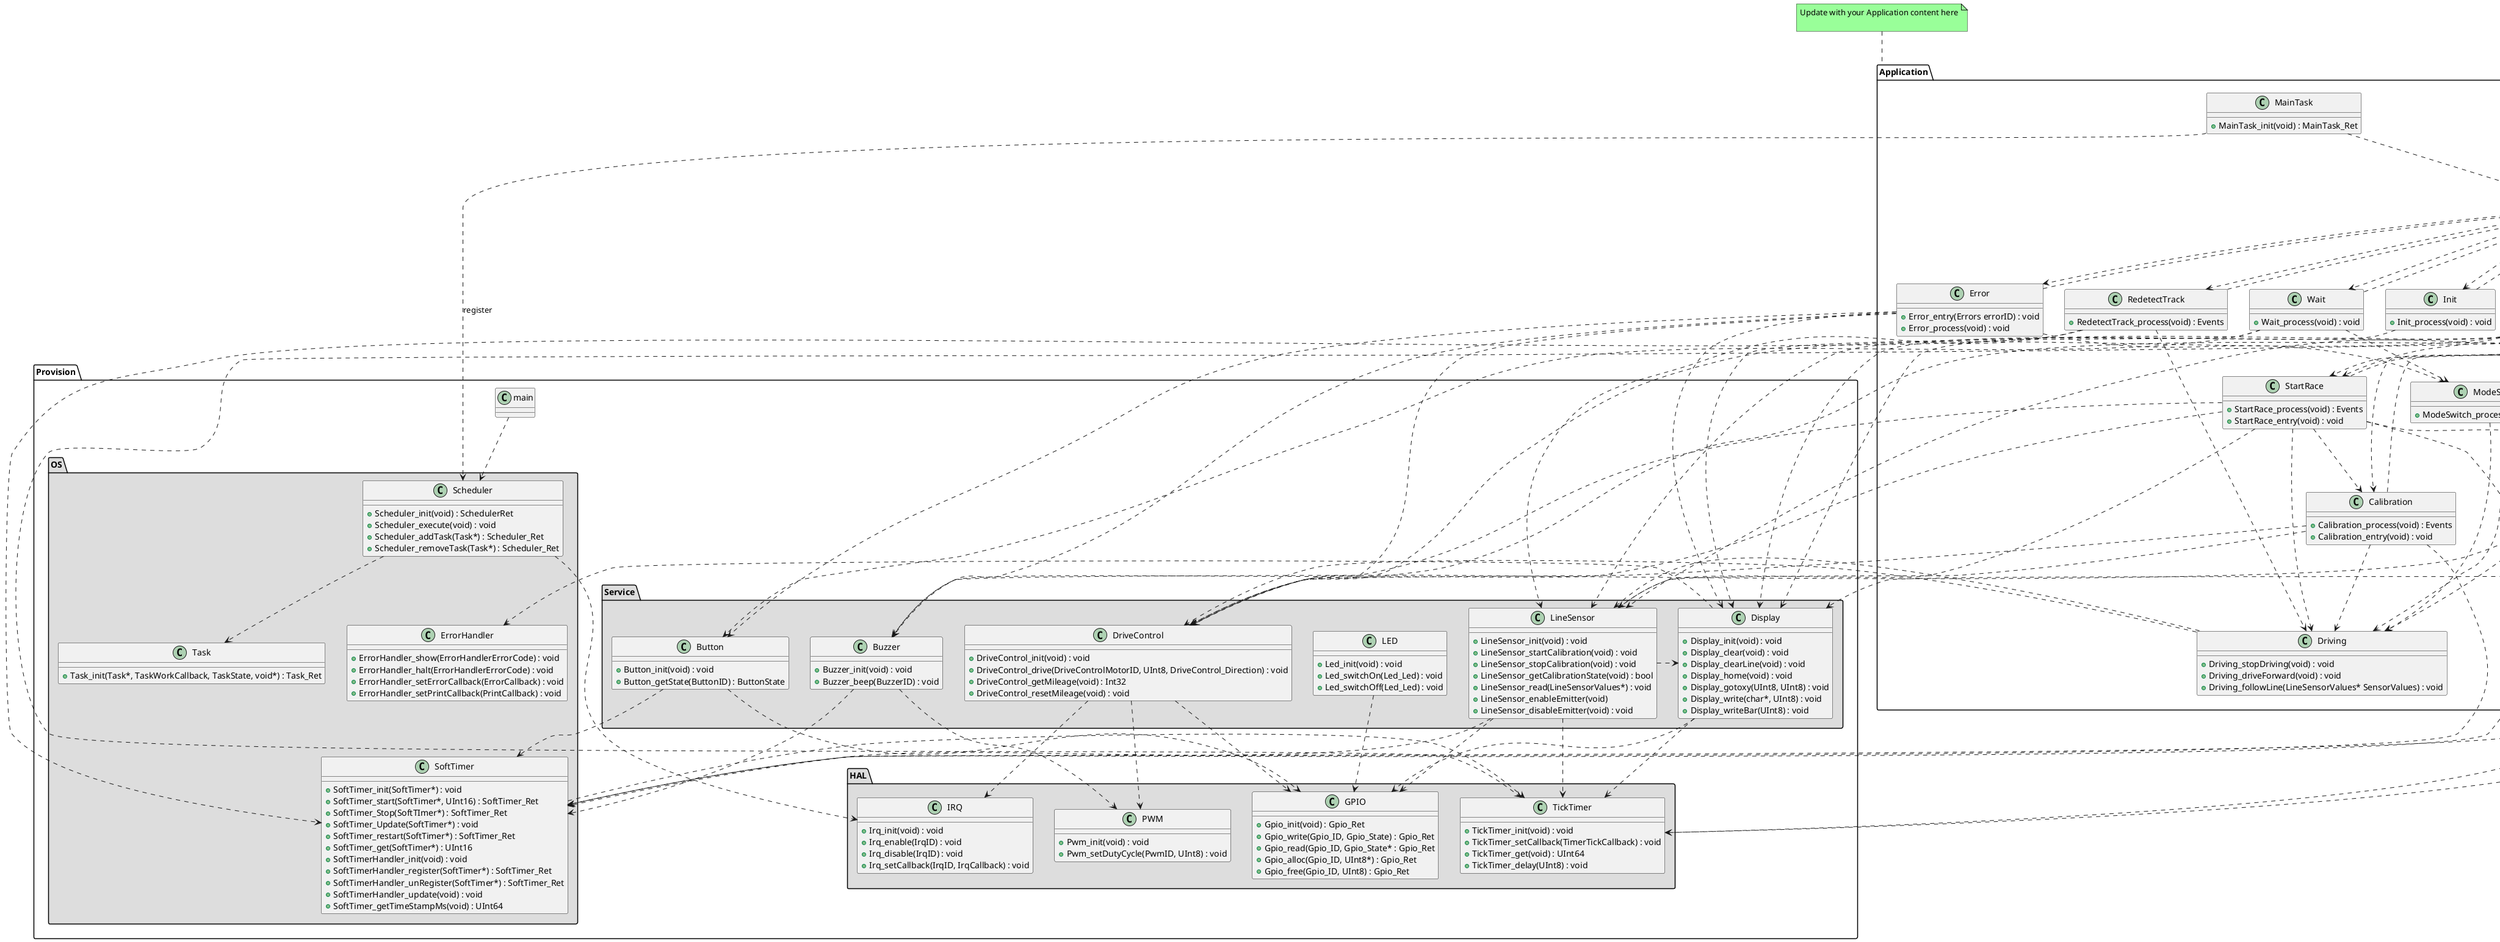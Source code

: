 @startuml class_diagram

package "Provision" {
package "OS" #DDDDDD {
    class Scheduler {
        + Scheduler_init(void) : SchedulerRet
        + Scheduler_execute(void) : void
        + Scheduler_addTask(Task*) : Scheduler_Ret
        + Scheduler_removeTask(Task*) : Scheduler_Ret
    }

    class Task {
        + Task_init(Task*, TaskWorkCallback, TaskState, void*) : Task_Ret
    }

    class SoftTimer{
        + SoftTimer_init(SoftTimer*) : void
        + SoftTimer_start(SoftTimer*, UInt16) : SoftTimer_Ret
        + SoftTimer_Stop(SoftTImer*) : SoftTimer_Ret
        + SoftTimer_Update(SoftTimer*) : void
        + SoftTimer_restart(SoftTimer*) : SoftTimer_Ret
        + SoftTimer_get(SoftTimer*) : UInt16
        + SoftTimerHandler_init(void) : void
        + SoftTimerHandler_register(SoftTimer*) : SoftTimer_Ret
        + SoftTimerHandler_unRegister(SoftTimer*) : SoftTimer_Ret
        + SoftTimerHandler_update(void) : void
        + SoftTimer_getTimeStampMs(void) : UInt64
    }

    class ErrorHandler {
        + ErrorHandler_show(ErrorHandlerErrorCode) : void
        + ErrorHandler_halt(ErrorHandlerErrorCode) : void
        + ErrorHandler_setErrorCallback(ErrorCallback) : void
        + ErrorHandler_setPrintCallback(PrintCallback) : void
    }


    Scheduler -[hidden]-> ErrorHandler
    ErrorHandler -[hidden]-> SoftTimer

}
package "Service" #DDDDDD {
    class Button {
        + Button_init(void) : void
        + Button_getState(ButtonID) : ButtonState
    }

    class Buzzer {
        + Buzzer_init(void) : void
        + Buzzer_beep(BuzzerID) : void
    }

    class Display {
        + Display_init(void) : void
        + Display_clear(void) : void
        + Display_clearLine(void) : void
        + Display_home(void) : void
        + Display_gotoxy(UInt8, UInt8) : void
        + Display_write(char*, UInt8) : void
        + Display_writeBar(UInt8) : void
    }

    class LED {
        + Led_init(void) : void
        + Led_switchOn(Led_Led) : void
        + Led_switchOff(Led_Led) : void
    }

    class DriveControl {
        + DriveControl_init(void) : void
        + DriveControl_drive(DriveControlMotorID, UInt8, DriveControl_Direction) : void
        + DriveControl_getMileage(void) : Int32
        + DriveControl_resetMileage(void) : void
    }

    class LineSensor {
        + LineSensor_init(void) : void
        + LineSensor_startCalibration(void) : void
        + LineSensor_stopCalibration(void) : void
        + LineSensor_getCalibrationState(void) : bool
        + LineSensor_read(LineSensorValues*) : void
        + LineSensor_enableEmitter(void)
        + LineSensor_disableEmitter(void) : void
    }
}

package "HAL" #DDDDDD {

    class GPIO{
        + Gpio_init(void) : Gpio_Ret
        + Gpio_write(Gpio_ID, Gpio_State) : Gpio_Ret
        + Gpio_read(Gpio_ID, Gpio_State* : Gpio_Ret
        + Gpio_alloc(Gpio_ID, UInt8*) : Gpio_Ret
        + Gpio_free(Gpio_ID, UInt8) : Gpio_Ret
    }
    class PWM{
        + Pwm_init(void) : void
        + Pwm_setDutyCycle(PwmID, UInt8) : void
    }
    class TickTimer{
        + TickTimer_init(void) : void
        + TickTimer_setCallback(TimerTickCallback) : void
        + TickTimer_get(void) : UInt64
        + TickTimer_delay(UInt8) : void
    }
    class IRQ{
        + Irq_init(void) : void
        + Irq_enable(IrqID) : void
        + Irq_disable(IrqID) : void
        + Irq_setCallback(IrqID, IrqCallback) : void
    }
}
    class main {

    }
    main ..> Scheduler

}

package "Application"  {

    class "MainTask" {
        + MainTask_init(void) : MainTask_Ret
    }

    Scheduler <.up.. MainTask : register
    
    class "StateHandler" {
        + StateHandler_process(void) : void
        - gCurrentState : States
        - gCurrenEvent : Events
        - gErrorID : Errors
    }
    
    class "Calibration" {
        + Calibration_process(void) : Events
        + Calibration_entry(void) : void
    }
    
    class "Error" {
        + Error_entry(Errors errorID) : void
        + Error_process(void) : void
    }
    
    class "Init" {
        + Init_process(void) : void
    }
    
    class "ModeSwitch" {
        + ModeSwitch_process(void) : Events
    }
    
    class "RaceDone" {
        + RaceDone_process(void) : Events
    }
    
    class "RedetectTrack" {
        + RedetectTrack_process(void) : Events
    }
    
    class "RunRace" {
        + RunRace_process(void) : Events
        + RunRace_entry(void) : void
    }
    
     class "StartRace" {
        + StartRace_process(void) : Events
        + StartRace_entry(void) : void
    }
    
     class "Wait" {
        + Wait_process(void) : void
    }
    
     class "Driving" {
        + Driving_stopDriving(void) : void
        + Driving_driveForward(void) : void
        + Driving_followLine(LineSensorValues* SensorValues) : void
    }
}

note top of Application #99FF99 {
    Update with your Application content here

}

' ++++++++++++++++++++++++++++++++
' Application
MainTask ..> StateHandler

StateHandler ..> Calibration
StateHandler ..> ModeSwitch
StateHandler ..> Error
StateHandler ..> Init
StateHandler ..> RaceDone
StateHandler ..> RedetectTrack
StateHandler ..> RunRace
StateHandler ..> StartRace
StateHandler ..> Wait

Calibration ..> LineSensor
Calibration ..> SoftTimer
Calibration ..> DriveControl
Calibration ..> Driving
Calibration ..> StateHandler

Error ..> StateHandler
Error ..> ModeSwitch
Error ..> Button
Error ..> Buzzer
Error ..> Display
Error ..> DriveControl

Init ..> StateHandler
Init ..> Display

ModeSwitch ..> StateHandler
ModeSwitch ..> Driving

RaceDone ..> LineSensor
RaceDone ..> DriveControl
RaceDone ..> TickTimer
RaceDone ..> Buzzer
RaceDone ..> StateHandler
RaceDone ..> Driving
RaceDone ..> Display

RedetectTrack ..> StateHandler
RedetectTrack ..> LineSensor
RedetectTrack ..> SoftTimer
RedetectTrack ..> Driving

RunRace ..> StateHandler
RunRace ..> LineSensor
RunRace ..> SoftTimer
RunRace ..> Display
RunRace ..> StartRace
RunRace ..> TickTimer
RunRace ..> Driving
RunRace ..> DriveControl

StartRace ..> StateHandler
StartRace ..> SoftTimer
StartRace ..> DriveControl
StartRace ..> LineSensor
StartRace ..> TickTimer
StartRace ..> Calibration
StartRace ..> Buzzer
StartRace ..> Driving

Wait ..> StateHandler
Wait ..> Button
Wait ..> ModeSwitch
Wait ..> Display

Driving ..> LineSensor
Driving ..> DriveControl

' Service

Button ..> GPIO
Button ..> SoftTimer

Buzzer ..> PWM
Buzzer ..> SoftTimer

Display ..> GPIO
Display ..> TickTimer
Display ..> ErrorHandler

DriveControl ..> GPIO
DriveControl ..> PWM
DriveControl ..> IRQ

LED ..> GPIO

LineSensor ..> SoftTimer
LineSensor ..> GPIO
LineSensor ..> TickTimer
LineSensor .r.> Display



' ++++++++++++++++++++++++++++++++
' OS

' ErrorHandler ..> HAL

SoftTimer ..> TickTimer

Scheduler ..> Task
Scheduler ..> IRQ

@enduml
